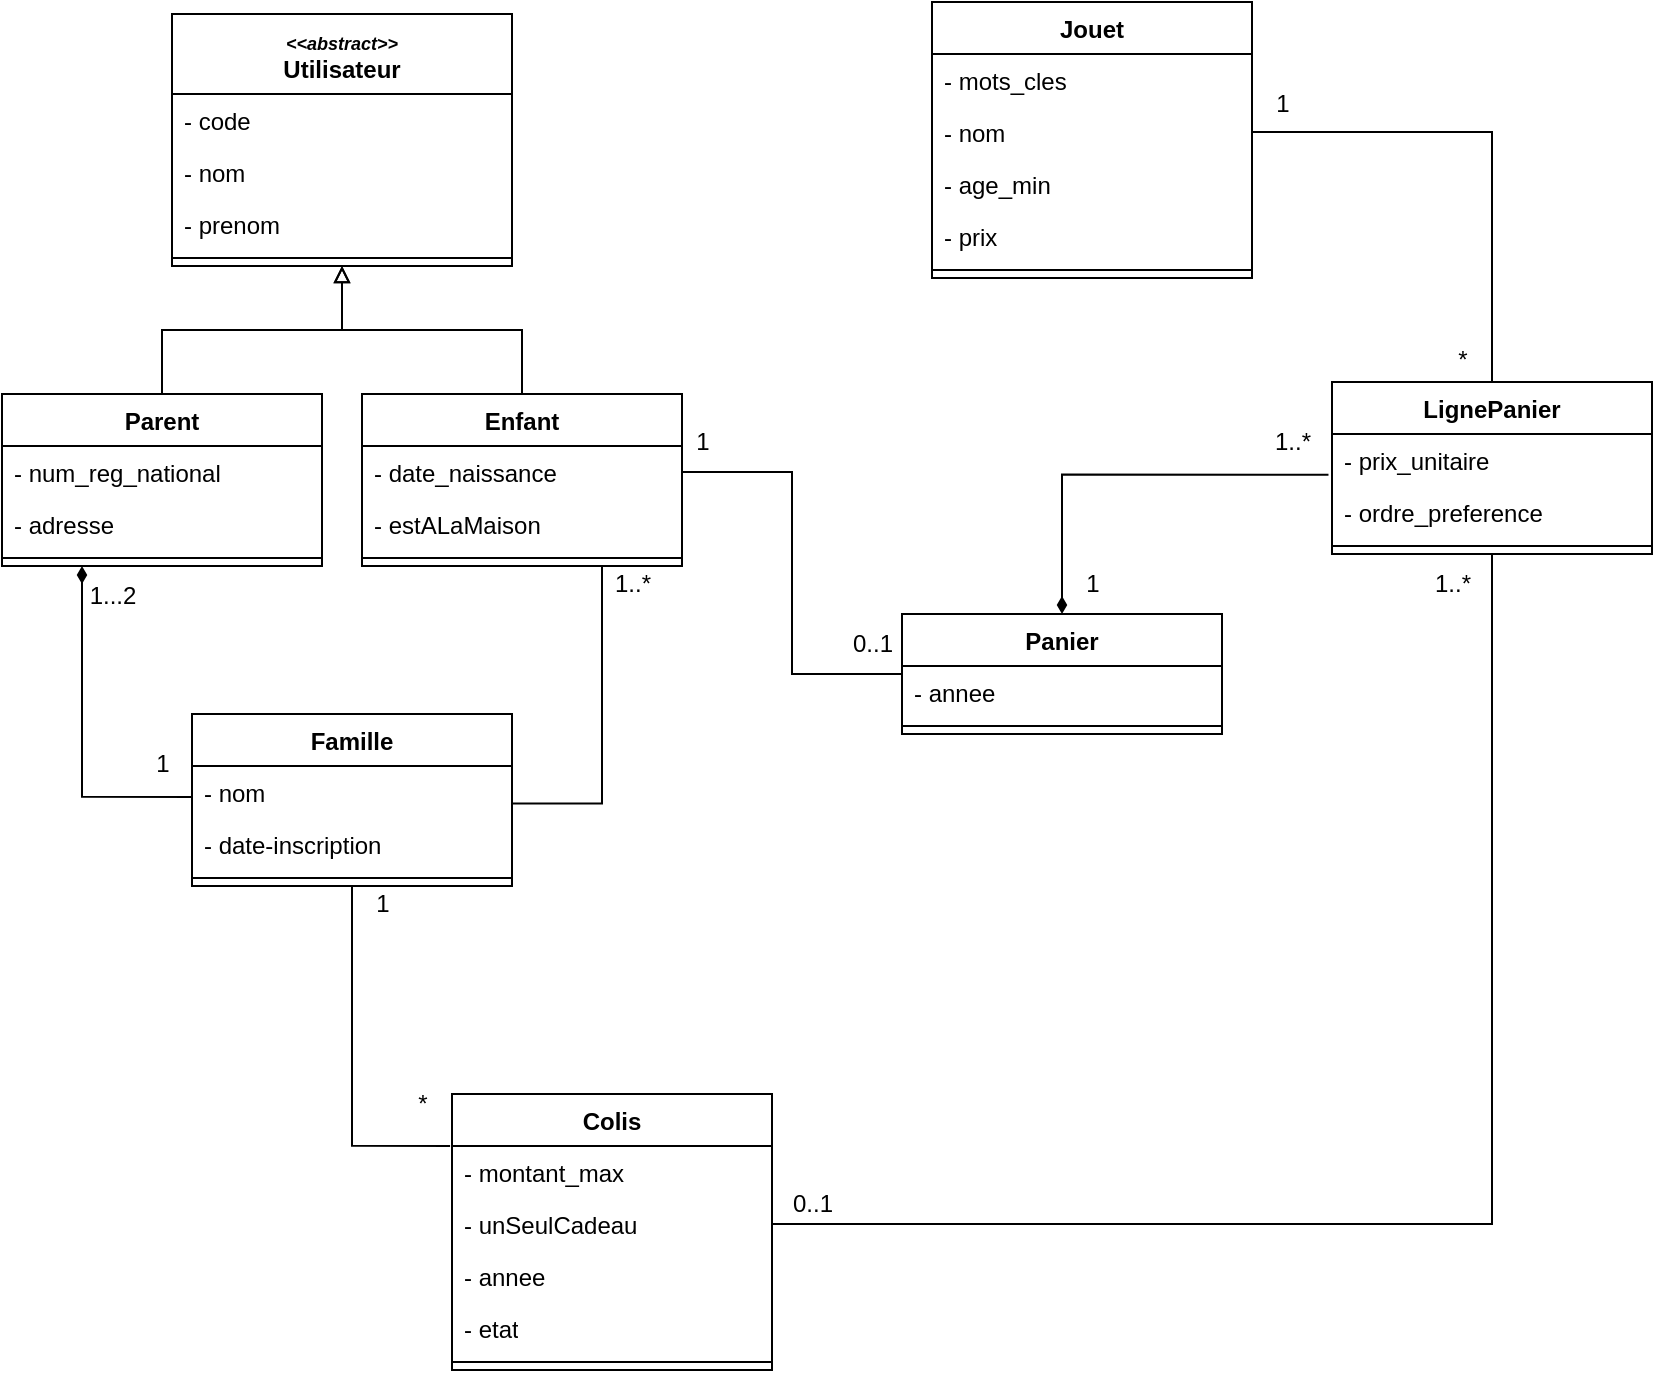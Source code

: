 <mxfile version="26.0.4">
  <diagram name="Page-1" id="qI5vRTWFwGuLBkyg8nH7">
    <mxGraphModel dx="1399" dy="964" grid="1" gridSize="10" guides="1" tooltips="1" connect="1" arrows="1" fold="1" page="1" pageScale="1" pageWidth="827" pageHeight="1169" math="0" shadow="0">
      <root>
        <mxCell id="0" />
        <mxCell id="1" parent="0" />
        <mxCell id="42gb0huecv-rnWHWINVd-1" value="&lt;font style=&quot;font-size: 9px;&quot;&gt;&lt;i&gt;&amp;lt;&amp;lt;abstract&amp;gt;&amp;gt;&lt;/i&gt;&lt;/font&gt;&lt;br&gt;Utilisateur" style="swimlane;fontStyle=1;align=center;verticalAlign=top;childLayout=stackLayout;horizontal=1;startSize=40;horizontalStack=0;resizeParent=1;resizeParentMax=0;resizeLast=0;collapsible=1;marginBottom=0;whiteSpace=wrap;html=1;" vertex="1" parent="1">
          <mxGeometry x="120" y="130" width="170" height="126" as="geometry" />
        </mxCell>
        <mxCell id="42gb0huecv-rnWHWINVd-2" value="- code" style="text;strokeColor=none;fillColor=none;align=left;verticalAlign=top;spacingLeft=4;spacingRight=4;overflow=hidden;rotatable=0;points=[[0,0.5],[1,0.5]];portConstraint=eastwest;whiteSpace=wrap;html=1;" vertex="1" parent="42gb0huecv-rnWHWINVd-1">
          <mxGeometry y="40" width="170" height="26" as="geometry" />
        </mxCell>
        <mxCell id="42gb0huecv-rnWHWINVd-6" value="- nom" style="text;strokeColor=none;fillColor=none;align=left;verticalAlign=top;spacingLeft=4;spacingRight=4;overflow=hidden;rotatable=0;points=[[0,0.5],[1,0.5]];portConstraint=eastwest;whiteSpace=wrap;html=1;" vertex="1" parent="42gb0huecv-rnWHWINVd-1">
          <mxGeometry y="66" width="170" height="26" as="geometry" />
        </mxCell>
        <mxCell id="42gb0huecv-rnWHWINVd-5" value="- prenom" style="text;strokeColor=none;fillColor=none;align=left;verticalAlign=top;spacingLeft=4;spacingRight=4;overflow=hidden;rotatable=0;points=[[0,0.5],[1,0.5]];portConstraint=eastwest;whiteSpace=wrap;html=1;" vertex="1" parent="42gb0huecv-rnWHWINVd-1">
          <mxGeometry y="92" width="170" height="26" as="geometry" />
        </mxCell>
        <mxCell id="42gb0huecv-rnWHWINVd-3" value="" style="line;strokeWidth=1;fillColor=none;align=left;verticalAlign=middle;spacingTop=-1;spacingLeft=3;spacingRight=3;rotatable=0;labelPosition=right;points=[];portConstraint=eastwest;strokeColor=inherit;" vertex="1" parent="42gb0huecv-rnWHWINVd-1">
          <mxGeometry y="118" width="170" height="8" as="geometry" />
        </mxCell>
        <mxCell id="42gb0huecv-rnWHWINVd-17" style="edgeStyle=orthogonalEdgeStyle;rounded=0;orthogonalLoop=1;jettySize=auto;html=1;entryX=0.5;entryY=1;entryDx=0;entryDy=0;endArrow=block;endFill=0;" edge="1" parent="1" source="42gb0huecv-rnWHWINVd-7" target="42gb0huecv-rnWHWINVd-1">
          <mxGeometry relative="1" as="geometry" />
        </mxCell>
        <mxCell id="42gb0huecv-rnWHWINVd-7" value="Parent" style="swimlane;fontStyle=1;align=center;verticalAlign=top;childLayout=stackLayout;horizontal=1;startSize=26;horizontalStack=0;resizeParent=1;resizeParentMax=0;resizeLast=0;collapsible=1;marginBottom=0;whiteSpace=wrap;html=1;" vertex="1" parent="1">
          <mxGeometry x="35" y="320" width="160" height="86" as="geometry" />
        </mxCell>
        <mxCell id="42gb0huecv-rnWHWINVd-8" value="- num_reg_national" style="text;strokeColor=none;fillColor=none;align=left;verticalAlign=top;spacingLeft=4;spacingRight=4;overflow=hidden;rotatable=0;points=[[0,0.5],[1,0.5]];portConstraint=eastwest;whiteSpace=wrap;html=1;" vertex="1" parent="42gb0huecv-rnWHWINVd-7">
          <mxGeometry y="26" width="160" height="26" as="geometry" />
        </mxCell>
        <mxCell id="42gb0huecv-rnWHWINVd-12" value="- adresse" style="text;strokeColor=none;fillColor=none;align=left;verticalAlign=top;spacingLeft=4;spacingRight=4;overflow=hidden;rotatable=0;points=[[0,0.5],[1,0.5]];portConstraint=eastwest;whiteSpace=wrap;html=1;" vertex="1" parent="42gb0huecv-rnWHWINVd-7">
          <mxGeometry y="52" width="160" height="26" as="geometry" />
        </mxCell>
        <mxCell id="42gb0huecv-rnWHWINVd-9" value="" style="line;strokeWidth=1;fillColor=none;align=left;verticalAlign=middle;spacingTop=-1;spacingLeft=3;spacingRight=3;rotatable=0;labelPosition=right;points=[];portConstraint=eastwest;strokeColor=inherit;" vertex="1" parent="42gb0huecv-rnWHWINVd-7">
          <mxGeometry y="78" width="160" height="8" as="geometry" />
        </mxCell>
        <mxCell id="42gb0huecv-rnWHWINVd-19" style="edgeStyle=orthogonalEdgeStyle;rounded=0;orthogonalLoop=1;jettySize=auto;html=1;entryX=0.5;entryY=1;entryDx=0;entryDy=0;endArrow=block;endFill=0;" edge="1" parent="1" source="42gb0huecv-rnWHWINVd-13" target="42gb0huecv-rnWHWINVd-1">
          <mxGeometry relative="1" as="geometry" />
        </mxCell>
        <mxCell id="42gb0huecv-rnWHWINVd-13" value="Enfant" style="swimlane;fontStyle=1;align=center;verticalAlign=top;childLayout=stackLayout;horizontal=1;startSize=26;horizontalStack=0;resizeParent=1;resizeParentMax=0;resizeLast=0;collapsible=1;marginBottom=0;whiteSpace=wrap;html=1;" vertex="1" parent="1">
          <mxGeometry x="215" y="320" width="160" height="86" as="geometry" />
        </mxCell>
        <mxCell id="42gb0huecv-rnWHWINVd-14" value="- date_naissance" style="text;strokeColor=none;fillColor=none;align=left;verticalAlign=top;spacingLeft=4;spacingRight=4;overflow=hidden;rotatable=0;points=[[0,0.5],[1,0.5]];portConstraint=eastwest;whiteSpace=wrap;html=1;" vertex="1" parent="42gb0huecv-rnWHWINVd-13">
          <mxGeometry y="26" width="160" height="26" as="geometry" />
        </mxCell>
        <mxCell id="42gb0huecv-rnWHWINVd-20" value="- estALaMaison" style="text;strokeColor=none;fillColor=none;align=left;verticalAlign=top;spacingLeft=4;spacingRight=4;overflow=hidden;rotatable=0;points=[[0,0.5],[1,0.5]];portConstraint=eastwest;whiteSpace=wrap;html=1;" vertex="1" parent="42gb0huecv-rnWHWINVd-13">
          <mxGeometry y="52" width="160" height="26" as="geometry" />
        </mxCell>
        <mxCell id="42gb0huecv-rnWHWINVd-16" value="" style="line;strokeWidth=1;fillColor=none;align=left;verticalAlign=middle;spacingTop=-1;spacingLeft=3;spacingRight=3;rotatable=0;labelPosition=right;points=[];portConstraint=eastwest;strokeColor=inherit;" vertex="1" parent="42gb0huecv-rnWHWINVd-13">
          <mxGeometry y="78" width="160" height="8" as="geometry" />
        </mxCell>
        <mxCell id="42gb0huecv-rnWHWINVd-21" value="Famille" style="swimlane;fontStyle=1;align=center;verticalAlign=top;childLayout=stackLayout;horizontal=1;startSize=26;horizontalStack=0;resizeParent=1;resizeParentMax=0;resizeLast=0;collapsible=1;marginBottom=0;whiteSpace=wrap;html=1;" vertex="1" parent="1">
          <mxGeometry x="130" y="480" width="160" height="86" as="geometry" />
        </mxCell>
        <mxCell id="42gb0huecv-rnWHWINVd-23" value="- nom" style="text;align=left;verticalAlign=top;spacingLeft=4;spacingRight=4;overflow=hidden;rotatable=0;points=[[0,0.5],[1,0.5]];portConstraint=eastwest;whiteSpace=wrap;html=1;fontColor=light-dark(#000000, #121212);" vertex="1" parent="42gb0huecv-rnWHWINVd-21">
          <mxGeometry y="26" width="160" height="26" as="geometry" />
        </mxCell>
        <mxCell id="42gb0huecv-rnWHWINVd-73" value="- date-inscription" style="text;align=left;verticalAlign=top;spacingLeft=4;spacingRight=4;overflow=hidden;rotatable=0;points=[[0,0.5],[1,0.5]];portConstraint=eastwest;whiteSpace=wrap;html=1;fontColor=light-dark(#000000, #121212);" vertex="1" parent="42gb0huecv-rnWHWINVd-21">
          <mxGeometry y="52" width="160" height="26" as="geometry" />
        </mxCell>
        <mxCell id="42gb0huecv-rnWHWINVd-24" value="" style="line;strokeWidth=1;fillColor=none;align=left;verticalAlign=middle;spacingTop=-1;spacingLeft=3;spacingRight=3;rotatable=0;labelPosition=right;points=[];portConstraint=eastwest;strokeColor=inherit;" vertex="1" parent="42gb0huecv-rnWHWINVd-21">
          <mxGeometry y="78" width="160" height="8" as="geometry" />
        </mxCell>
        <mxCell id="42gb0huecv-rnWHWINVd-27" style="edgeStyle=orthogonalEdgeStyle;rounded=0;orthogonalLoop=1;jettySize=auto;html=1;exitX=0.25;exitY=1;exitDx=0;exitDy=0;endArrow=none;endFill=0;startArrow=diamondThin;startFill=1;entryX=0.002;entryY=0.594;entryDx=0;entryDy=0;entryPerimeter=0;" edge="1" parent="1" source="42gb0huecv-rnWHWINVd-7" target="42gb0huecv-rnWHWINVd-23">
          <mxGeometry relative="1" as="geometry">
            <mxPoint x="110" y="530" as="targetPoint" />
          </mxGeometry>
        </mxCell>
        <mxCell id="42gb0huecv-rnWHWINVd-28" style="edgeStyle=orthogonalEdgeStyle;rounded=0;orthogonalLoop=1;jettySize=auto;html=1;exitX=0.75;exitY=1;exitDx=0;exitDy=0;entryX=0.998;entryY=0.722;entryDx=0;entryDy=0;entryPerimeter=0;endArrow=none;endFill=0;startArrow=none;startFill=0;" edge="1" parent="1" source="42gb0huecv-rnWHWINVd-13" target="42gb0huecv-rnWHWINVd-23">
          <mxGeometry relative="1" as="geometry" />
        </mxCell>
        <mxCell id="42gb0huecv-rnWHWINVd-29" value="1..*" style="text;html=1;align=center;verticalAlign=middle;resizable=0;points=[];autosize=1;strokeColor=none;fillColor=none;" vertex="1" parent="1">
          <mxGeometry x="330" y="400" width="40" height="30" as="geometry" />
        </mxCell>
        <mxCell id="42gb0huecv-rnWHWINVd-30" value="1...2" style="text;html=1;align=center;verticalAlign=middle;resizable=0;points=[];autosize=1;strokeColor=none;fillColor=none;" vertex="1" parent="1">
          <mxGeometry x="65" y="406" width="50" height="30" as="geometry" />
        </mxCell>
        <mxCell id="42gb0huecv-rnWHWINVd-31" value="1" style="text;html=1;align=center;verticalAlign=middle;resizable=0;points=[];autosize=1;strokeColor=none;fillColor=none;" vertex="1" parent="1">
          <mxGeometry x="210" y="560" width="30" height="30" as="geometry" />
        </mxCell>
        <mxCell id="42gb0huecv-rnWHWINVd-32" value="1" style="text;html=1;align=center;verticalAlign=middle;resizable=0;points=[];autosize=1;strokeColor=none;fillColor=none;" vertex="1" parent="1">
          <mxGeometry x="100" y="490" width="30" height="30" as="geometry" />
        </mxCell>
        <mxCell id="42gb0huecv-rnWHWINVd-34" value="Colis" style="swimlane;fontStyle=1;align=center;verticalAlign=top;childLayout=stackLayout;horizontal=1;startSize=26;horizontalStack=0;resizeParent=1;resizeParentMax=0;resizeLast=0;collapsible=1;marginBottom=0;whiteSpace=wrap;html=1;" vertex="1" parent="1">
          <mxGeometry x="260" y="670" width="160" height="138" as="geometry" />
        </mxCell>
        <mxCell id="42gb0huecv-rnWHWINVd-35" value="- montant_max" style="text;strokeColor=none;fillColor=none;align=left;verticalAlign=top;spacingLeft=4;spacingRight=4;overflow=hidden;rotatable=0;points=[[0,0.5],[1,0.5]];portConstraint=eastwest;whiteSpace=wrap;html=1;" vertex="1" parent="42gb0huecv-rnWHWINVd-34">
          <mxGeometry y="26" width="160" height="26" as="geometry" />
        </mxCell>
        <mxCell id="42gb0huecv-rnWHWINVd-41" value="- unSeulCadeau" style="text;strokeColor=none;fillColor=none;align=left;verticalAlign=top;spacingLeft=4;spacingRight=4;overflow=hidden;rotatable=0;points=[[0,0.5],[1,0.5]];portConstraint=eastwest;whiteSpace=wrap;html=1;" vertex="1" parent="42gb0huecv-rnWHWINVd-34">
          <mxGeometry y="52" width="160" height="26" as="geometry" />
        </mxCell>
        <mxCell id="42gb0huecv-rnWHWINVd-74" value="- annee" style="text;strokeColor=none;fillColor=none;align=left;verticalAlign=top;spacingLeft=4;spacingRight=4;overflow=hidden;rotatable=0;points=[[0,0.5],[1,0.5]];portConstraint=eastwest;whiteSpace=wrap;html=1;" vertex="1" parent="42gb0huecv-rnWHWINVd-34">
          <mxGeometry y="78" width="160" height="26" as="geometry" />
        </mxCell>
        <mxCell id="42gb0huecv-rnWHWINVd-69" value="- etat" style="text;strokeColor=none;fillColor=none;align=left;verticalAlign=top;spacingLeft=4;spacingRight=4;overflow=hidden;rotatable=0;points=[[0,0.5],[1,0.5]];portConstraint=eastwest;whiteSpace=wrap;html=1;" vertex="1" parent="42gb0huecv-rnWHWINVd-34">
          <mxGeometry y="104" width="160" height="26" as="geometry" />
        </mxCell>
        <mxCell id="42gb0huecv-rnWHWINVd-37" value="" style="line;strokeWidth=1;fillColor=none;align=left;verticalAlign=middle;spacingTop=-1;spacingLeft=3;spacingRight=3;rotatable=0;labelPosition=right;points=[];portConstraint=eastwest;strokeColor=inherit;" vertex="1" parent="42gb0huecv-rnWHWINVd-34">
          <mxGeometry y="130" width="160" height="8" as="geometry" />
        </mxCell>
        <mxCell id="42gb0huecv-rnWHWINVd-60" style="edgeStyle=orthogonalEdgeStyle;rounded=0;orthogonalLoop=1;jettySize=auto;html=1;exitX=0.5;exitY=0;exitDx=0;exitDy=0;endArrow=none;endFill=0;startArrow=diamondThin;startFill=1;entryX=-0.011;entryY=0.782;entryDx=0;entryDy=0;entryPerimeter=0;" edge="1" parent="1" source="42gb0huecv-rnWHWINVd-38" target="42gb0huecv-rnWHWINVd-57">
          <mxGeometry relative="1" as="geometry" />
        </mxCell>
        <mxCell id="42gb0huecv-rnWHWINVd-38" value="Panier" style="swimlane;fontStyle=1;align=center;verticalAlign=top;childLayout=stackLayout;horizontal=1;startSize=26;horizontalStack=0;resizeParent=1;resizeParentMax=0;resizeLast=0;collapsible=1;marginBottom=0;whiteSpace=wrap;html=1;" vertex="1" parent="1">
          <mxGeometry x="485" y="430" width="160" height="60" as="geometry" />
        </mxCell>
        <mxCell id="42gb0huecv-rnWHWINVd-39" value="- annee" style="text;strokeColor=none;fillColor=none;align=left;verticalAlign=top;spacingLeft=4;spacingRight=4;overflow=hidden;rotatable=0;points=[[0,0.5],[1,0.5]];portConstraint=eastwest;whiteSpace=wrap;html=1;fontColor=#000000;" vertex="1" parent="42gb0huecv-rnWHWINVd-38">
          <mxGeometry y="26" width="160" height="26" as="geometry" />
        </mxCell>
        <mxCell id="42gb0huecv-rnWHWINVd-40" value="" style="line;strokeWidth=1;fillColor=none;align=left;verticalAlign=middle;spacingTop=-1;spacingLeft=3;spacingRight=3;rotatable=0;labelPosition=right;points=[];portConstraint=eastwest;strokeColor=inherit;" vertex="1" parent="42gb0huecv-rnWHWINVd-38">
          <mxGeometry y="52" width="160" height="8" as="geometry" />
        </mxCell>
        <mxCell id="42gb0huecv-rnWHWINVd-42" style="edgeStyle=orthogonalEdgeStyle;rounded=0;orthogonalLoop=1;jettySize=auto;html=1;exitX=0.5;exitY=1;exitDx=0;exitDy=0;entryX=-0.006;entryY=0.188;entryDx=0;entryDy=0;entryPerimeter=0;endArrow=none;endFill=0;" edge="1" parent="1" source="42gb0huecv-rnWHWINVd-21" target="42gb0huecv-rnWHWINVd-34">
          <mxGeometry relative="1" as="geometry" />
        </mxCell>
        <mxCell id="42gb0huecv-rnWHWINVd-43" value="*" style="text;html=1;align=center;verticalAlign=middle;resizable=0;points=[];autosize=1;strokeColor=none;fillColor=none;" vertex="1" parent="1">
          <mxGeometry x="230" y="660" width="30" height="30" as="geometry" />
        </mxCell>
        <mxCell id="42gb0huecv-rnWHWINVd-44" value="Jouet" style="swimlane;fontStyle=1;align=center;verticalAlign=top;childLayout=stackLayout;horizontal=1;startSize=26;horizontalStack=0;resizeParent=1;resizeParentMax=0;resizeLast=0;collapsible=1;marginBottom=0;whiteSpace=wrap;html=1;" vertex="1" parent="1">
          <mxGeometry x="500" y="124" width="160" height="138" as="geometry" />
        </mxCell>
        <mxCell id="42gb0huecv-rnWHWINVd-45" value="- mots_cles" style="text;strokeColor=none;fillColor=none;align=left;verticalAlign=top;spacingLeft=4;spacingRight=4;overflow=hidden;rotatable=0;points=[[0,0.5],[1,0.5]];portConstraint=eastwest;whiteSpace=wrap;html=1;" vertex="1" parent="42gb0huecv-rnWHWINVd-44">
          <mxGeometry y="26" width="160" height="26" as="geometry" />
        </mxCell>
        <mxCell id="42gb0huecv-rnWHWINVd-48" value="- nom" style="text;strokeColor=none;fillColor=none;align=left;verticalAlign=top;spacingLeft=4;spacingRight=4;overflow=hidden;rotatable=0;points=[[0,0.5],[1,0.5]];portConstraint=eastwest;whiteSpace=wrap;html=1;" vertex="1" parent="42gb0huecv-rnWHWINVd-44">
          <mxGeometry y="52" width="160" height="26" as="geometry" />
        </mxCell>
        <mxCell id="42gb0huecv-rnWHWINVd-50" value="- age_min" style="text;strokeColor=none;fillColor=none;align=left;verticalAlign=top;spacingLeft=4;spacingRight=4;overflow=hidden;rotatable=0;points=[[0,0.5],[1,0.5]];portConstraint=eastwest;whiteSpace=wrap;html=1;" vertex="1" parent="42gb0huecv-rnWHWINVd-44">
          <mxGeometry y="78" width="160" height="26" as="geometry" />
        </mxCell>
        <mxCell id="42gb0huecv-rnWHWINVd-47" value="- prix" style="text;strokeColor=none;fillColor=none;align=left;verticalAlign=top;spacingLeft=4;spacingRight=4;overflow=hidden;rotatable=0;points=[[0,0.5],[1,0.5]];portConstraint=eastwest;whiteSpace=wrap;html=1;" vertex="1" parent="42gb0huecv-rnWHWINVd-44">
          <mxGeometry y="104" width="160" height="26" as="geometry" />
        </mxCell>
        <mxCell id="42gb0huecv-rnWHWINVd-46" value="" style="line;strokeWidth=1;fillColor=none;align=left;verticalAlign=middle;spacingTop=-1;spacingLeft=3;spacingRight=3;rotatable=0;labelPosition=right;points=[];portConstraint=eastwest;strokeColor=inherit;" vertex="1" parent="42gb0huecv-rnWHWINVd-44">
          <mxGeometry y="130" width="160" height="8" as="geometry" />
        </mxCell>
        <mxCell id="42gb0huecv-rnWHWINVd-70" style="edgeStyle=orthogonalEdgeStyle;rounded=0;orthogonalLoop=1;jettySize=auto;html=1;exitX=0.5;exitY=1;exitDx=0;exitDy=0;entryX=1;entryY=0.5;entryDx=0;entryDy=0;endArrow=none;endFill=0;" edge="1" parent="1" source="42gb0huecv-rnWHWINVd-56" target="42gb0huecv-rnWHWINVd-41">
          <mxGeometry relative="1" as="geometry" />
        </mxCell>
        <mxCell id="42gb0huecv-rnWHWINVd-56" value="LignePanier" style="swimlane;fontStyle=1;align=center;verticalAlign=top;childLayout=stackLayout;horizontal=1;startSize=26;horizontalStack=0;resizeParent=1;resizeParentMax=0;resizeLast=0;collapsible=1;marginBottom=0;whiteSpace=wrap;html=1;" vertex="1" parent="1">
          <mxGeometry x="700" y="314" width="160" height="86" as="geometry" />
        </mxCell>
        <mxCell id="42gb0huecv-rnWHWINVd-57" value="- prix_unitaire" style="text;strokeColor=none;fillColor=none;align=left;verticalAlign=top;spacingLeft=4;spacingRight=4;overflow=hidden;rotatable=0;points=[[0,0.5],[1,0.5]];portConstraint=eastwest;whiteSpace=wrap;html=1;" vertex="1" parent="42gb0huecv-rnWHWINVd-56">
          <mxGeometry y="26" width="160" height="26" as="geometry" />
        </mxCell>
        <mxCell id="42gb0huecv-rnWHWINVd-59" value="- ordre_preference" style="text;strokeColor=none;fillColor=none;align=left;verticalAlign=top;spacingLeft=4;spacingRight=4;overflow=hidden;rotatable=0;points=[[0,0.5],[1,0.5]];portConstraint=eastwest;whiteSpace=wrap;html=1;" vertex="1" parent="42gb0huecv-rnWHWINVd-56">
          <mxGeometry y="52" width="160" height="26" as="geometry" />
        </mxCell>
        <mxCell id="42gb0huecv-rnWHWINVd-58" value="" style="line;strokeWidth=1;fillColor=none;align=left;verticalAlign=middle;spacingTop=-1;spacingLeft=3;spacingRight=3;rotatable=0;labelPosition=right;points=[];portConstraint=eastwest;strokeColor=inherit;" vertex="1" parent="42gb0huecv-rnWHWINVd-56">
          <mxGeometry y="78" width="160" height="8" as="geometry" />
        </mxCell>
        <mxCell id="42gb0huecv-rnWHWINVd-61" value="1..*" style="text;html=1;align=center;verticalAlign=middle;resizable=0;points=[];autosize=1;strokeColor=none;fillColor=none;" vertex="1" parent="1">
          <mxGeometry x="660" y="329" width="40" height="30" as="geometry" />
        </mxCell>
        <mxCell id="42gb0huecv-rnWHWINVd-62" value="1" style="text;html=1;align=center;verticalAlign=middle;resizable=0;points=[];autosize=1;strokeColor=none;fillColor=none;" vertex="1" parent="1">
          <mxGeometry x="565" y="400" width="30" height="30" as="geometry" />
        </mxCell>
        <mxCell id="42gb0huecv-rnWHWINVd-63" style="edgeStyle=orthogonalEdgeStyle;rounded=0;orthogonalLoop=1;jettySize=auto;html=1;exitX=1;exitY=0.5;exitDx=0;exitDy=0;entryX=0;entryY=0.5;entryDx=0;entryDy=0;endArrow=none;endFill=0;" edge="1" parent="1" source="42gb0huecv-rnWHWINVd-14" target="42gb0huecv-rnWHWINVd-38">
          <mxGeometry relative="1" as="geometry" />
        </mxCell>
        <mxCell id="42gb0huecv-rnWHWINVd-64" value="0..1" style="text;html=1;align=center;verticalAlign=middle;resizable=0;points=[];autosize=1;strokeColor=none;fillColor=none;" vertex="1" parent="1">
          <mxGeometry x="450" y="430" width="40" height="30" as="geometry" />
        </mxCell>
        <mxCell id="42gb0huecv-rnWHWINVd-65" value="1" style="text;html=1;align=center;verticalAlign=middle;resizable=0;points=[];autosize=1;strokeColor=none;fillColor=none;" vertex="1" parent="1">
          <mxGeometry x="370" y="329" width="30" height="30" as="geometry" />
        </mxCell>
        <mxCell id="42gb0huecv-rnWHWINVd-66" style="edgeStyle=orthogonalEdgeStyle;rounded=0;orthogonalLoop=1;jettySize=auto;html=1;exitX=1;exitY=0.5;exitDx=0;exitDy=0;entryX=0.5;entryY=0;entryDx=0;entryDy=0;endArrow=none;endFill=0;" edge="1" parent="1" source="42gb0huecv-rnWHWINVd-48" target="42gb0huecv-rnWHWINVd-56">
          <mxGeometry relative="1" as="geometry" />
        </mxCell>
        <mxCell id="42gb0huecv-rnWHWINVd-67" value="1" style="text;html=1;align=center;verticalAlign=middle;resizable=0;points=[];autosize=1;strokeColor=none;fillColor=none;" vertex="1" parent="1">
          <mxGeometry x="660" y="160" width="30" height="30" as="geometry" />
        </mxCell>
        <mxCell id="42gb0huecv-rnWHWINVd-68" value="*" style="text;html=1;align=center;verticalAlign=middle;resizable=0;points=[];autosize=1;strokeColor=none;fillColor=none;" vertex="1" parent="1">
          <mxGeometry x="750" y="288" width="30" height="30" as="geometry" />
        </mxCell>
        <mxCell id="42gb0huecv-rnWHWINVd-71" value="0..1" style="text;html=1;align=center;verticalAlign=middle;resizable=0;points=[];autosize=1;strokeColor=none;fillColor=none;" vertex="1" parent="1">
          <mxGeometry x="420" y="710" width="40" height="30" as="geometry" />
        </mxCell>
        <mxCell id="42gb0huecv-rnWHWINVd-72" value="1..*" style="text;html=1;align=center;verticalAlign=middle;resizable=0;points=[];autosize=1;strokeColor=none;fillColor=none;" vertex="1" parent="1">
          <mxGeometry x="740" y="400" width="40" height="30" as="geometry" />
        </mxCell>
      </root>
    </mxGraphModel>
  </diagram>
</mxfile>
